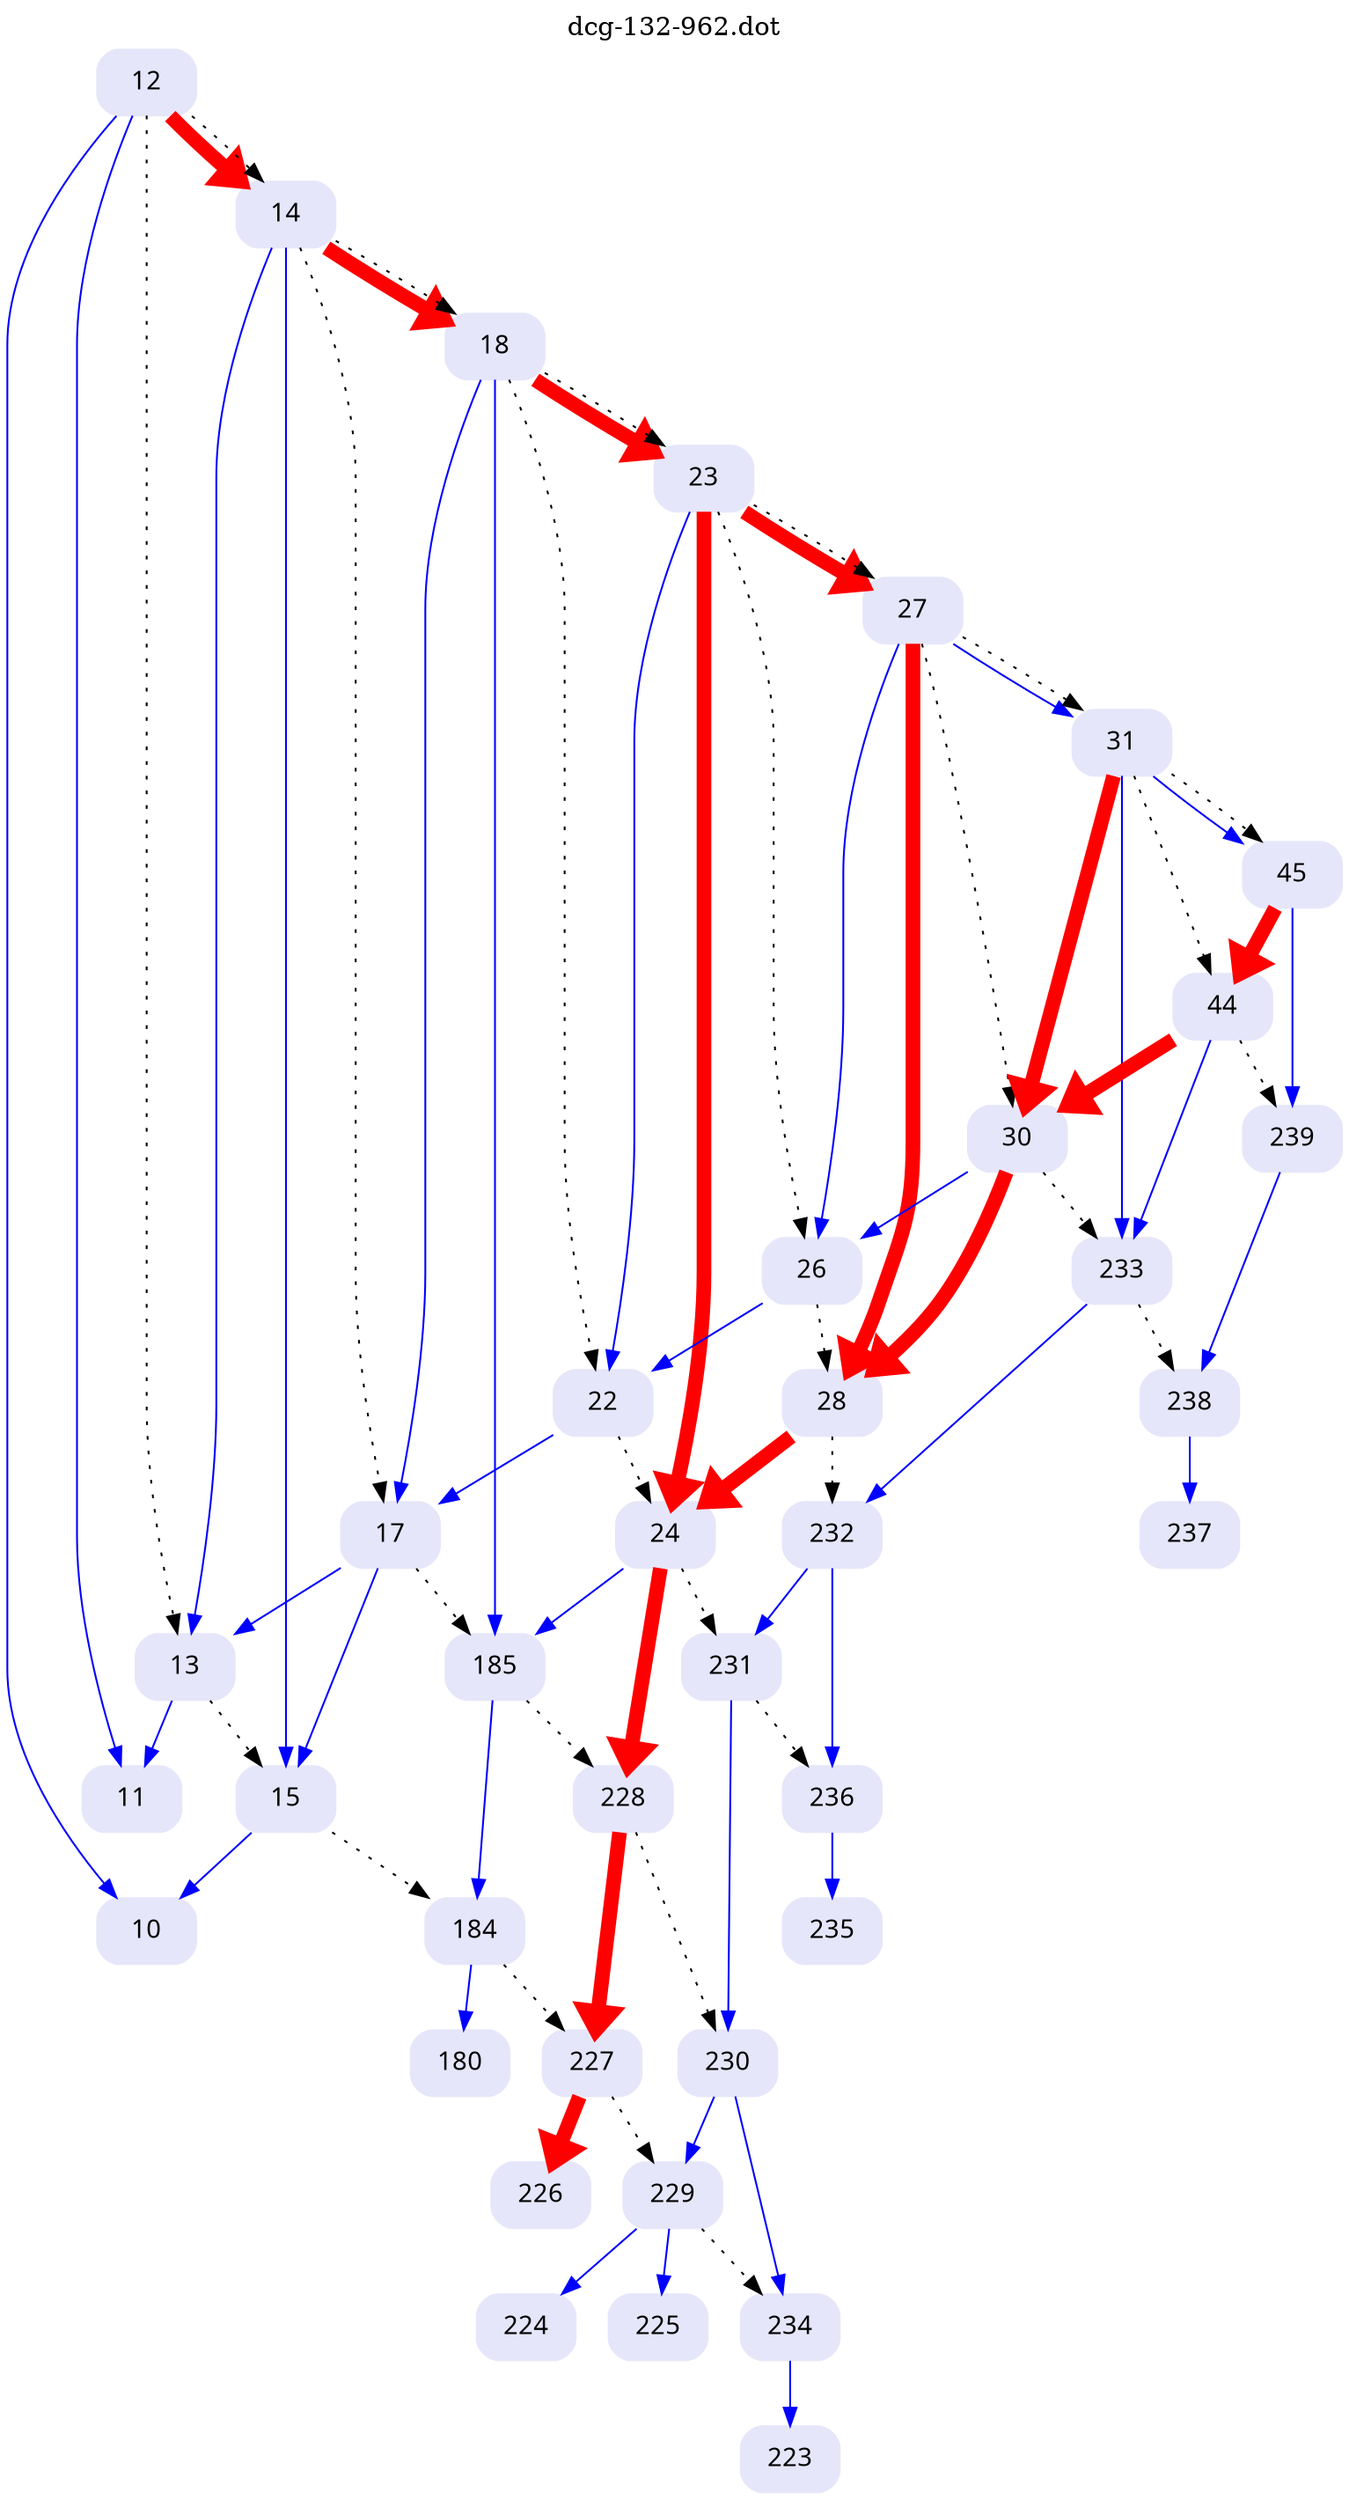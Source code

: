 digraph dcg_132 {
  labelloc="t";
  label="dcg-132-962.dot";
  node [fontname="sans-serif"];
  node [shape=box style="rounded,filled"];
  n12 [label="12" color=lavender];
  n12 -> n11 [color=blue penwidth=1];
  n12 -> n10 [color=blue penwidth=1];
  n12 -> n14 [color=red penwidth=8];
  n12 -> n13 [style=dotted,label=""];
  n12 -> n14 [style=dotted,label=""];
  n14 [label="14" color=lavender];
  n14 -> n13 [color=blue penwidth=1];
  n14 -> n15 [color=blue penwidth=1];
  n14 -> n18 [color=red penwidth=8];
  n14 -> n17 [style=dotted,label=""];
  n14 -> n18 [style=dotted,label=""];
  n18 [label="18" color=lavender];
  n18 -> n17 [color=blue penwidth=1];
  n18 -> n185 [color=blue penwidth=1];
  n18 -> n23 [color=red penwidth=8];
  n18 -> n22 [style=dotted,label=""];
  n18 -> n23 [style=dotted,label=""];
  n23 [label="23" color=lavender];
  n23 -> n22 [color=blue penwidth=1];
  n23 -> n24 [color=red penwidth=8];
  n23 -> n27 [color=red penwidth=8];
  n23 -> n26 [style=dotted,label=""];
  n23 -> n27 [style=dotted,label=""];
  n27 [label="27" color=lavender];
  n27 -> n26 [color=blue penwidth=1];
  n27 -> n28 [color=red penwidth=8];
  n27 -> n31 [color=blue penwidth=1];
  n27 -> n30 [style=dotted,label=""];
  n27 -> n31 [style=dotted,label=""];
  n31 [label="31" color=lavender];
  n31 -> n30 [color=red penwidth=8];
  n31 -> n233 [color=blue penwidth=1];
  n31 -> n45 [color=blue penwidth=1];
  n31 -> n44 [style=dotted,label=""];
  n31 -> n45 [style=dotted,label=""];
  n45 [label="45" color=lavender];
  n45 -> n44 [color=red penwidth=8];
  n45 -> n239 [color=blue penwidth=1];
  n239 [label="239" color=lavender];
  n239 -> n238 [color=blue penwidth=1];
  n238 [label="238" color=lavender];
  n238 -> n237 [color=blue penwidth=1];
  n237 [label="237" color=lavender];
  n44 [label="44" color=lavender];
  n44 -> n30 [color=red penwidth=8];
  n44 -> n233 [color=blue penwidth=1];
  n44 -> n239 [style=dotted,label=""];
  n233 [label="233" color=lavender];
  n233 -> n232 [color=blue penwidth=1];
  n233 -> n238 [style=dotted,label=""];
  n232 [label="232" color=lavender];
  n232 -> n231 [color=blue penwidth=1];
  n232 -> n236 [color=blue penwidth=1];
  n236 [label="236" color=lavender];
  n236 -> n235 [color=blue penwidth=1];
  n235 [label="235" color=lavender];
  n231 [label="231" color=lavender];
  n231 -> n230 [color=blue penwidth=1];
  n231 -> n236 [style=dotted,label=""];
  n230 [label="230" color=lavender];
  n230 -> n229 [color=blue penwidth=1];
  n230 -> n234 [color=blue penwidth=1];
  n234 [label="234" color=lavender];
  n234 -> n223 [color=blue penwidth=1];
  n223 [label="223" color=lavender];
  n229 [label="229" color=lavender];
  n229 -> n224 [color=blue penwidth=1];
  n229 -> n225 [color=blue penwidth=1];
  n229 -> n234 [style=dotted,label=""];
  n225 [label="225" color=lavender];
  n224 [label="224" color=lavender];
  n30 [label="30" color=lavender];
  n30 -> n26 [color=blue penwidth=1];
  n30 -> n28 [color=red penwidth=8];
  n30 -> n233 [style=dotted,label=""];
  n28 [label="28" color=lavender];
  n28 -> n24 [color=red penwidth=8];
  n28 -> n232 [style=dotted,label=""];
  n24 [label="24" color=lavender];
  n24 -> n185 [color=blue penwidth=1];
  n24 -> n228 [color=red penwidth=8];
  n24 -> n231 [style=dotted,label=""];
  n228 [label="228" color=lavender];
  n228 -> n227 [color=red penwidth=8];
  n228 -> n230 [style=dotted,label=""];
  n227 [label="227" color=lavender];
  n227 -> n226 [color=red penwidth=8];
  n227 -> n229 [style=dotted,label=""];
  n226 [label="226" color=lavender];
  n185 [label="185" color=lavender];
  n185 -> n184 [color=blue penwidth=1];
  n185 -> n228 [style=dotted,label=""];
  n184 [label="184" color=lavender];
  n184 -> n180 [color=blue penwidth=1];
  n184 -> n227 [style=dotted,label=""];
  n180 [label="180" color=lavender];
  n26 [label="26" color=lavender];
  n26 -> n22 [color=blue penwidth=1];
  n26 -> n28 [style=dotted,label=""];
  n22 [label="22" color=lavender];
  n22 -> n17 [color=blue penwidth=1];
  n22 -> n24 [style=dotted,label=""];
  n17 [label="17" color=lavender];
  n17 -> n13 [color=blue penwidth=1];
  n17 -> n15 [color=blue penwidth=1];
  n17 -> n185 [style=dotted,label=""];
  n15 [label="15" color=lavender];
  n15 -> n10 [color=blue penwidth=1];
  n15 -> n184 [style=dotted,label=""];
  n10 [label="10" color=lavender];
  n13 [label="13" color=lavender];
  n13 -> n11 [color=blue penwidth=1];
  n13 -> n15 [style=dotted,label=""];
  n11 [label="11" color=lavender];
}
